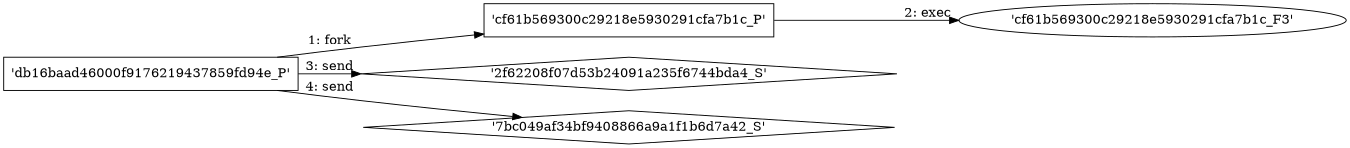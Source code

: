 digraph "D:\Learning\Paper\apt\基于CTI的攻击预警\Dataset\攻击图\ASGfromALLCTI\Introducing Windows Defender System Guard runtime attestation.dot" {
rankdir="LR"
size="9"
fixedsize="false"
splines="true"
nodesep=0.3
ranksep=0
fontsize=10
overlap="scalexy"
engine= "neato"
	"'db16baad46000f9176219437859fd94e_P'" [node_type=Process shape=box]
	"'cf61b569300c29218e5930291cfa7b1c_P'" [node_type=Process shape=box]
	"'db16baad46000f9176219437859fd94e_P'" -> "'cf61b569300c29218e5930291cfa7b1c_P'" [label="1: fork"]
	"'cf61b569300c29218e5930291cfa7b1c_P'" [node_type=Process shape=box]
	"'cf61b569300c29218e5930291cfa7b1c_F3'" [node_type=File shape=ellipse]
	"'cf61b569300c29218e5930291cfa7b1c_P'" -> "'cf61b569300c29218e5930291cfa7b1c_F3'" [label="2: exec"]
	"'2f62208f07d53b24091a235f6744bda4_S'" [node_type=Socket shape=diamond]
	"'db16baad46000f9176219437859fd94e_P'" [node_type=Process shape=box]
	"'db16baad46000f9176219437859fd94e_P'" -> "'2f62208f07d53b24091a235f6744bda4_S'" [label="3: send"]
	"'7bc049af34bf9408866a9a1f1b6d7a42_S'" [node_type=Socket shape=diamond]
	"'db16baad46000f9176219437859fd94e_P'" [node_type=Process shape=box]
	"'db16baad46000f9176219437859fd94e_P'" -> "'7bc049af34bf9408866a9a1f1b6d7a42_S'" [label="4: send"]
}
